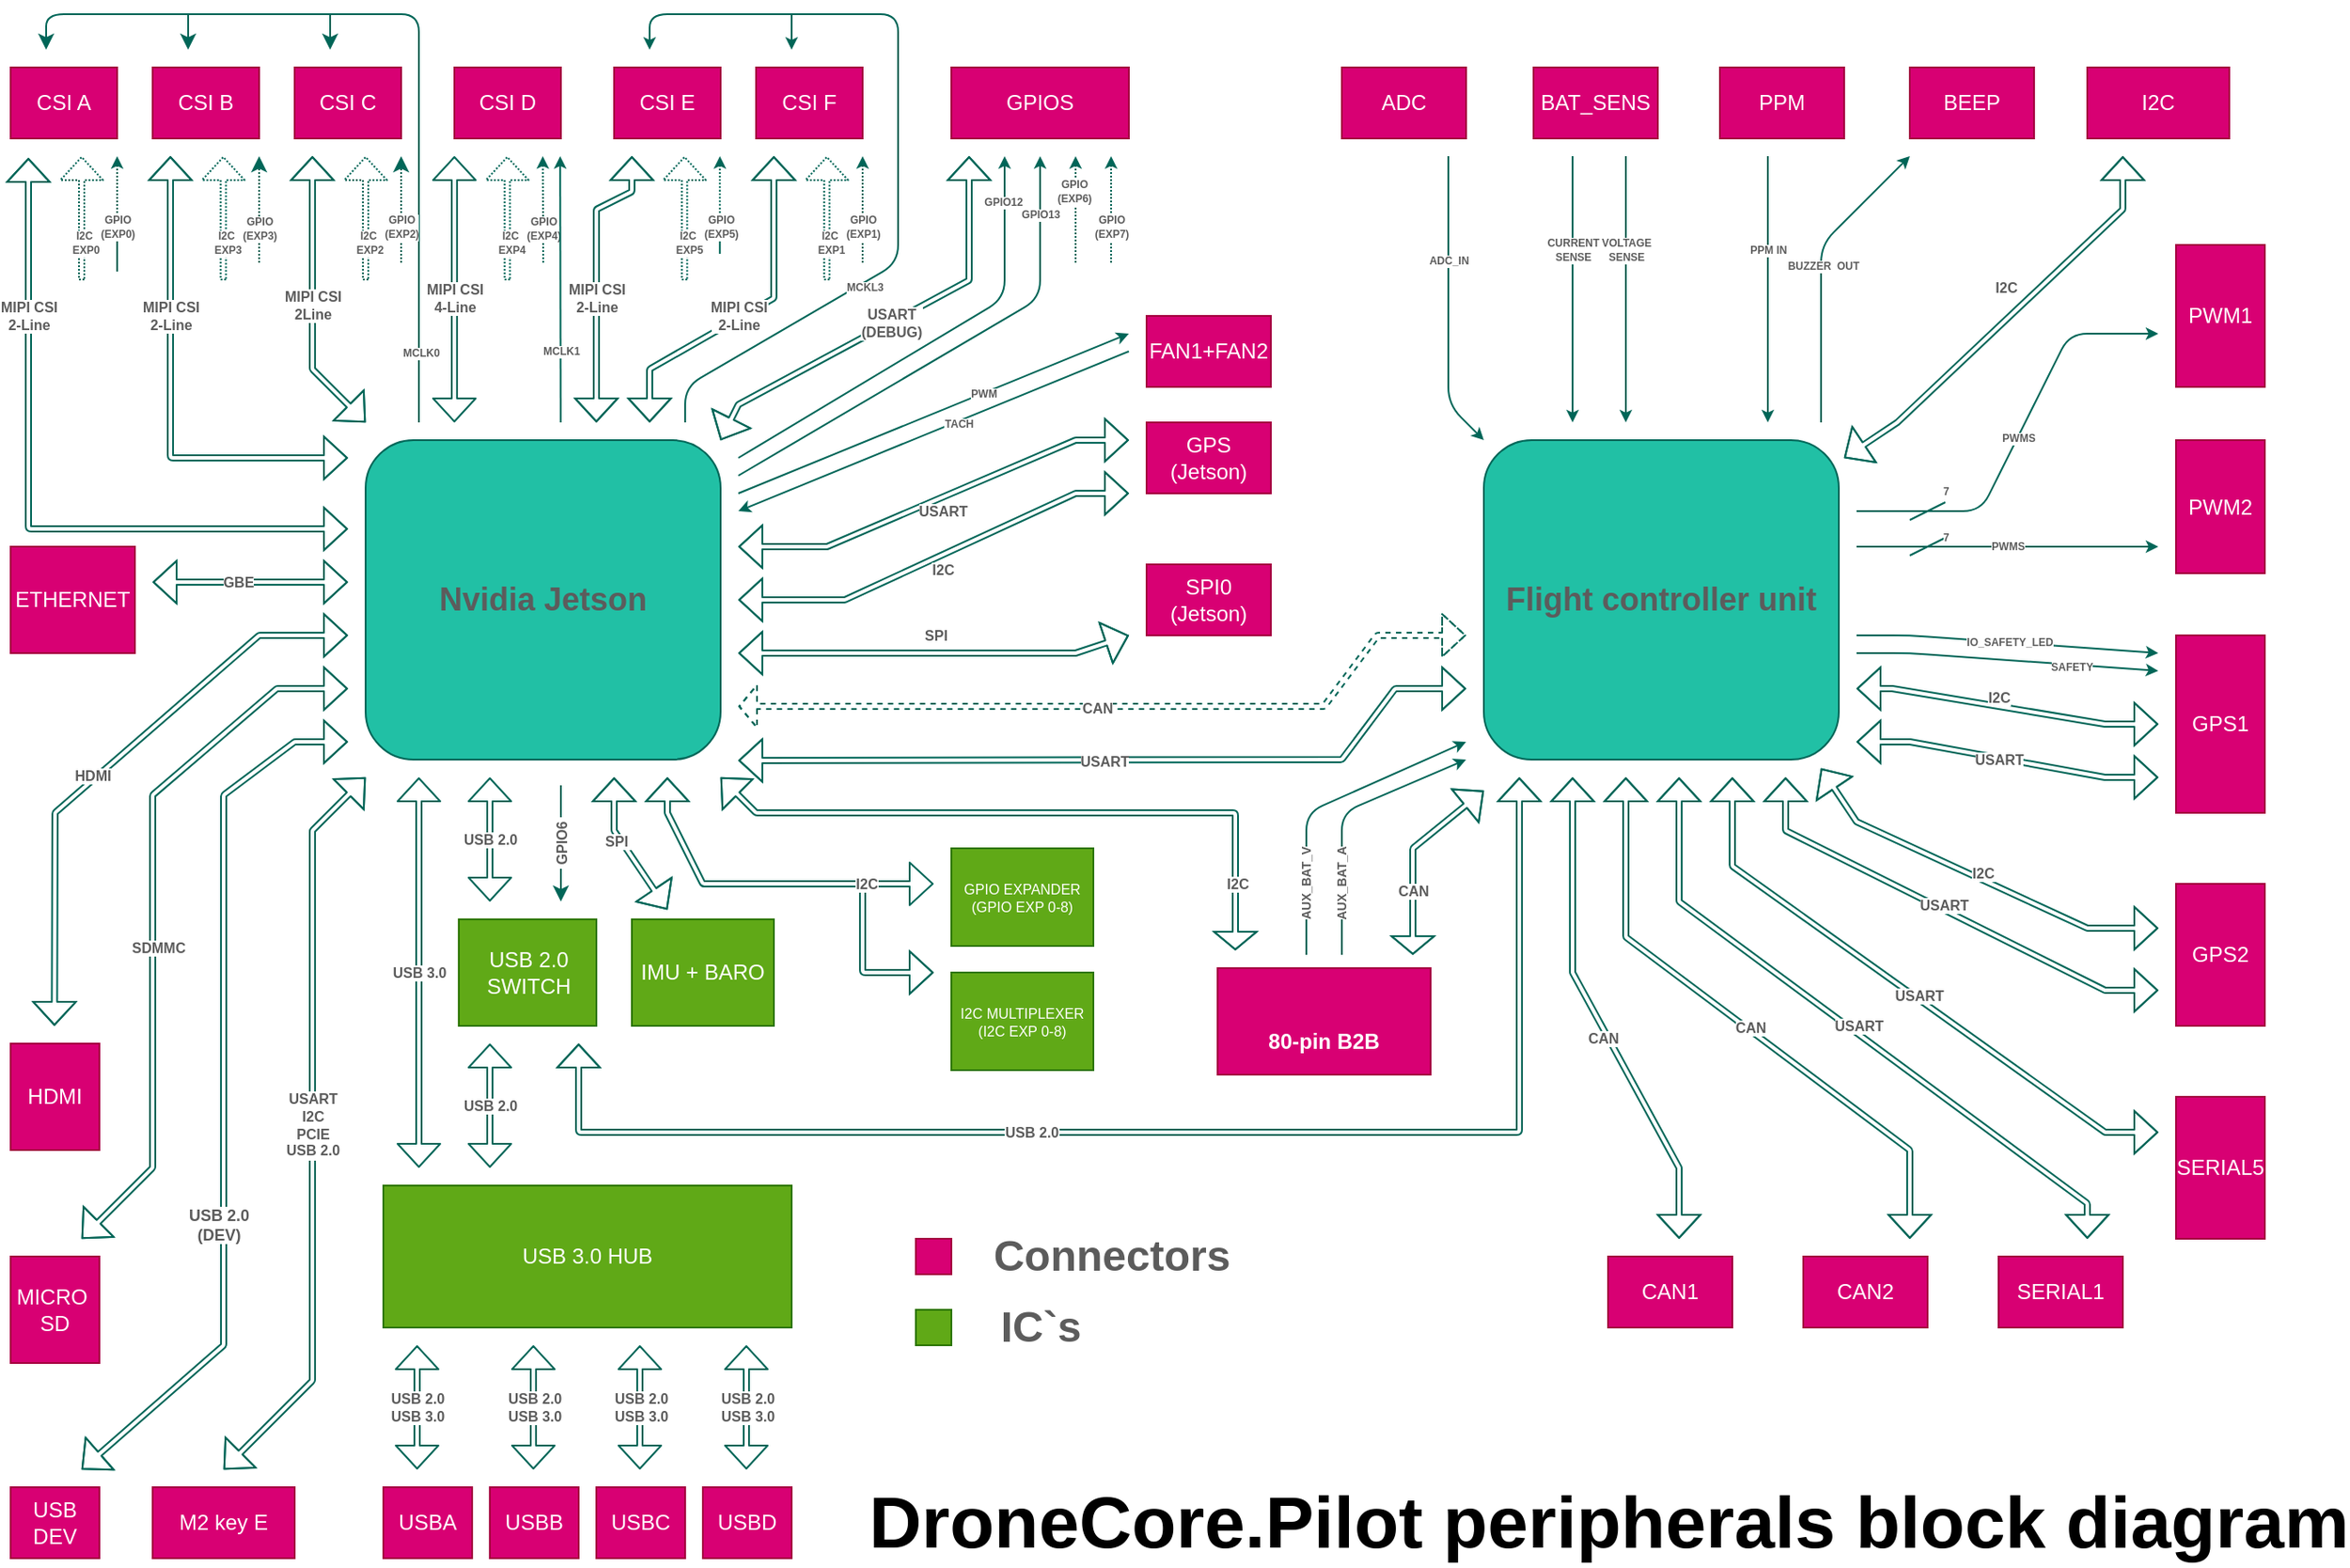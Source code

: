 <mxfile version="14.8.5" type="device"><diagram name="Page-1" id="c7558073-3199-34d8-9f00-42111426c3f3"><mxGraphModel dx="3162" dy="1147" grid="1" gridSize="10" guides="1" tooltips="1" connect="1" arrows="1" fold="1" page="1" pageScale="1" pageWidth="826" pageHeight="1169" math="0" shadow="0"><root><mxCell id="0"/><mxCell id="1" parent="0"/><mxCell id="6GykgVxnJvxnCeOibvYY-97" value="&lt;font style=&quot;font-size: 18px&quot;&gt;&lt;b&gt;Nvidia Jetson&lt;/b&gt;&lt;/font&gt;" style="rounded=1;whiteSpace=wrap;html=1;fillColor=#21C0A5;strokeColor=#006658;fontColor=#5C5C5C;" parent="1" vertex="1"><mxGeometry x="-280" y="390" width="200" height="180" as="geometry"/></mxCell><mxCell id="6GykgVxnJvxnCeOibvYY-98" value="&lt;font style=&quot;font-size: 18px&quot;&gt;&lt;b&gt;Flight controller unit&lt;/b&gt;&lt;/font&gt;" style="rounded=1;whiteSpace=wrap;html=1;fillColor=#21C0A5;strokeColor=#006658;fontColor=#5C5C5C;" parent="1" vertex="1"><mxGeometry x="350" y="390" width="200" height="180" as="geometry"/></mxCell><mxCell id="6GykgVxnJvxnCeOibvYY-100" value="" style="endArrow=classic;startArrow=block;html=1;strokeWidth=1;shape=flexArrow;targetPerimeterSpacing=0;endSize=4;strokeColor=#006658;fontColor=#5C5C5C;width=3;startSize=4;" parent="1" edge="1"><mxGeometry width="100" height="100" relative="1" as="geometry"><mxPoint x="-70" y="570.5" as="sourcePoint"/><mxPoint x="340" y="530" as="targetPoint"/><Array as="points"><mxPoint x="270" y="570"/><mxPoint x="300" y="530"/></Array></mxGeometry></mxCell><mxCell id="6GykgVxnJvxnCeOibvYY-101" value="USART" style="edgeLabel;html=1;align=center;verticalAlign=middle;resizable=0;points=[];fontColor=#5C5C5C;fontSize=8;fontStyle=1" parent="6GykgVxnJvxnCeOibvYY-100" vertex="1" connectable="0"><mxGeometry x="-0.115" y="-2" relative="1" as="geometry"><mxPoint x="15" y="-1" as="offset"/></mxGeometry></mxCell><mxCell id="6GykgVxnJvxnCeOibvYY-103" value="USB 3.0 HUB" style="rounded=0;whiteSpace=wrap;html=1;fillColor=#60a917;strokeColor=#2D7600;fontColor=#ffffff;" parent="1" vertex="1"><mxGeometry x="-270" y="810" width="230" height="80" as="geometry"/></mxCell><mxCell id="6GykgVxnJvxnCeOibvYY-107" value="USB 2.0 SWITCH" style="rounded=0;whiteSpace=wrap;html=1;sketch=0;fontColor=#ffffff;strokeColor=#2D7600;fillColor=#60a917;" parent="1" vertex="1"><mxGeometry x="-227.5" y="660" width="77.5" height="60" as="geometry"/></mxCell><mxCell id="6GykgVxnJvxnCeOibvYY-108" value="USB 2.0" style="shape=flexArrow;endArrow=classic;startArrow=classic;html=1;fontColor=#5C5C5C;strokeColor=#006658;fillColor=none;fontSize=8;fontStyle=1;width=3;endSize=4;startSize=4;" parent="1" edge="1"><mxGeometry width="100" height="100" relative="1" as="geometry"><mxPoint x="-210" y="650" as="sourcePoint"/><mxPoint x="-210" y="580" as="targetPoint"/></mxGeometry></mxCell><mxCell id="6GykgVxnJvxnCeOibvYY-109" value="USB 3.0" style="shape=flexArrow;endArrow=classic;startArrow=classic;html=1;fontColor=#5C5C5C;strokeColor=#006658;fillColor=none;fontSize=8;fontStyle=1;width=3;endSize=4;startSize=4;" parent="1" edge="1"><mxGeometry width="100" height="100" relative="1" as="geometry"><mxPoint x="-250" y="800" as="sourcePoint"/><mxPoint x="-250" y="580" as="targetPoint"/></mxGeometry></mxCell><mxCell id="6GykgVxnJvxnCeOibvYY-110" value="USB 2.0" style="shape=flexArrow;endArrow=classic;startArrow=classic;html=1;fontColor=#5C5C5C;strokeColor=#006658;fillColor=none;fontSize=8;fontStyle=1;width=3;endSize=4;startSize=4;" parent="1" edge="1"><mxGeometry width="100" height="100" relative="1" as="geometry"><mxPoint x="-210" y="800" as="sourcePoint"/><mxPoint x="-210" y="730" as="targetPoint"/></mxGeometry></mxCell><mxCell id="6GykgVxnJvxnCeOibvYY-111" value="" style="shape=flexArrow;endArrow=classic;startArrow=classic;html=1;fontColor=#5C5C5C;strokeColor=#006658;fillColor=none;width=3;endSize=4;startSize=4;" parent="1" edge="1"><mxGeometry width="100" height="100" relative="1" as="geometry"><mxPoint x="-160" y="730" as="sourcePoint"/><mxPoint x="370" y="580" as="targetPoint"/><Array as="points"><mxPoint x="-160" y="780"/><mxPoint x="370" y="780"/></Array></mxGeometry></mxCell><mxCell id="6GykgVxnJvxnCeOibvYY-112" value="USB 2.0" style="edgeLabel;html=1;align=center;verticalAlign=middle;resizable=0;points=[];fontColor=#5C5C5C;fontSize=8;fontStyle=1" parent="6GykgVxnJvxnCeOibvYY-111" vertex="1" connectable="0"><mxGeometry x="-0.148" y="4" relative="1" as="geometry"><mxPoint x="-28" y="4" as="offset"/></mxGeometry></mxCell><mxCell id="6GykgVxnJvxnCeOibvYY-113" value="&amp;nbsp;GPIO6&amp;nbsp;" style="endArrow=classic;html=1;fontColor=#5C5C5C;strokeColor=#006658;fillColor=none;horizontal=0;labelPosition=center;verticalLabelPosition=middle;align=center;verticalAlign=middle;fontSize=8;fontStyle=1" parent="1" edge="1"><mxGeometry width="50" height="50" relative="1" as="geometry"><mxPoint x="-170" y="584.5" as="sourcePoint"/><mxPoint x="-170" y="650" as="targetPoint"/><Array as="points"><mxPoint x="-170" y="614.5"/></Array></mxGeometry></mxCell><mxCell id="6GykgVxnJvxnCeOibvYY-114" value="USBA" style="rounded=0;whiteSpace=wrap;html=1;sketch=0;fontColor=#ffffff;strokeColor=#A50040;fillColor=#d80073;" parent="1" vertex="1"><mxGeometry x="-270" y="980" width="50" height="40" as="geometry"/></mxCell><mxCell id="6GykgVxnJvxnCeOibvYY-115" value="USBB" style="rounded=0;whiteSpace=wrap;html=1;sketch=0;fontColor=#ffffff;strokeColor=#A50040;fillColor=#d80073;" parent="1" vertex="1"><mxGeometry x="-210" y="980" width="50" height="40" as="geometry"/></mxCell><mxCell id="6GykgVxnJvxnCeOibvYY-116" value="USBC" style="rounded=0;whiteSpace=wrap;html=1;sketch=0;fontColor=#ffffff;strokeColor=#A50040;fillColor=#d80073;" parent="1" vertex="1"><mxGeometry x="-150" y="980" width="50" height="40" as="geometry"/></mxCell><mxCell id="6GykgVxnJvxnCeOibvYY-117" value="USBD" style="rounded=0;whiteSpace=wrap;html=1;sketch=0;fontColor=#ffffff;strokeColor=#A50040;fillColor=#d80073;" parent="1" vertex="1"><mxGeometry x="-90" y="980" width="50" height="40" as="geometry"/></mxCell><mxCell id="6GykgVxnJvxnCeOibvYY-118" value="USB 2.0 &lt;br style=&quot;font-size: 8px;&quot;&gt;USB 3.0" style="shape=flexArrow;endArrow=classic;startArrow=classic;html=1;fontColor=#5C5C5C;strokeColor=#006658;fillColor=none;fontSize=8;fontStyle=1;width=3;endSize=4;startSize=4;" parent="1" edge="1"><mxGeometry width="100" height="100" relative="1" as="geometry"><mxPoint x="-251" y="970" as="sourcePoint"/><mxPoint x="-251" y="900" as="targetPoint"/></mxGeometry></mxCell><mxCell id="6GykgVxnJvxnCeOibvYY-121" value="USB 2.0 &lt;br style=&quot;font-size: 8px;&quot;&gt;USB 3.0" style="shape=flexArrow;endArrow=classic;startArrow=classic;html=1;fontColor=#5C5C5C;strokeColor=#006658;fillColor=none;fontSize=8;fontStyle=1;width=3;endSize=4;startSize=4;" parent="1" edge="1"><mxGeometry width="100" height="100" relative="1" as="geometry"><mxPoint x="-185.5" y="970" as="sourcePoint"/><mxPoint x="-185.5" y="900" as="targetPoint"/></mxGeometry></mxCell><mxCell id="6GykgVxnJvxnCeOibvYY-122" value="USB 2.0 &lt;br style=&quot;font-size: 8px;&quot;&gt;USB 3.0" style="shape=flexArrow;endArrow=classic;startArrow=classic;html=1;fontColor=#5C5C5C;strokeColor=#006658;fillColor=none;fontSize=8;fontStyle=1;width=3;endSize=4;startSize=4;" parent="1" edge="1"><mxGeometry width="100" height="100" relative="1" as="geometry"><mxPoint x="-125.5" y="970" as="sourcePoint"/><mxPoint x="-125.5" y="900" as="targetPoint"/></mxGeometry></mxCell><mxCell id="6GykgVxnJvxnCeOibvYY-123" value="USB 2.0 &lt;br style=&quot;font-size: 8px;&quot;&gt;USB 3.0" style="shape=flexArrow;endArrow=classic;startArrow=classic;html=1;fontColor=#5C5C5C;strokeColor=#006658;fillColor=none;fontSize=8;fontStyle=1;width=3;endSize=4;startSize=4;" parent="1" edge="1"><mxGeometry width="100" height="100" relative="1" as="geometry"><mxPoint x="-65.5" y="970" as="sourcePoint"/><mxPoint x="-65.5" y="900" as="targetPoint"/></mxGeometry></mxCell><mxCell id="6GykgVxnJvxnCeOibvYY-124" value="M2 key E" style="rounded=0;whiteSpace=wrap;html=1;sketch=0;fontColor=#ffffff;strokeColor=#A50040;fillColor=#d80073;" parent="1" vertex="1"><mxGeometry x="-400" y="980" width="80" height="40" as="geometry"/></mxCell><mxCell id="6GykgVxnJvxnCeOibvYY-125" value="" style="shape=flexArrow;endArrow=classic;startArrow=classic;html=1;fontColor=#5C5C5C;strokeColor=#006658;fillColor=none;width=3;endSize=4;startSize=4;" parent="1" edge="1"><mxGeometry width="100" height="100" relative="1" as="geometry"><mxPoint x="-360" y="970" as="sourcePoint"/><mxPoint x="-280" y="580" as="targetPoint"/><Array as="points"><mxPoint x="-310" y="920"/><mxPoint x="-310" y="610"/></Array></mxGeometry></mxCell><mxCell id="6GykgVxnJvxnCeOibvYY-126" value="USART&lt;br style=&quot;font-size: 8px;&quot;&gt;I2C&lt;br style=&quot;font-size: 8px;&quot;&gt;PCIE&lt;br style=&quot;font-size: 8px;&quot;&gt;USB 2.0" style="edgeLabel;html=1;align=center;verticalAlign=middle;resizable=0;points=[];fontColor=#5C5C5C;fontSize=8;fontStyle=1" parent="6GykgVxnJvxnCeOibvYY-125" vertex="1" connectable="0"><mxGeometry x="0.199" y="5" relative="1" as="geometry"><mxPoint x="5" y="39" as="offset"/></mxGeometry></mxCell><mxCell id="6GykgVxnJvxnCeOibvYY-127" value="USB DEV" style="rounded=0;whiteSpace=wrap;html=1;sketch=0;fontColor=#ffffff;strokeColor=#A50040;fillColor=#d80073;" parent="1" vertex="1"><mxGeometry x="-480" y="980" width="50" height="40" as="geometry"/></mxCell><mxCell id="6GykgVxnJvxnCeOibvYY-128" value="" style="shape=flexArrow;endArrow=classic;startArrow=classic;html=1;fontColor=#5C5C5C;strokeColor=#006658;fillColor=none;strokeWidth=1;endSize=4;startSize=4;width=3;" parent="1" edge="1"><mxGeometry width="100" height="100" relative="1" as="geometry"><mxPoint x="-440" y="970" as="sourcePoint"/><mxPoint x="-290" y="560" as="targetPoint"/><Array as="points"><mxPoint x="-360" y="900"/><mxPoint x="-360" y="590"/><mxPoint x="-320" y="560"/></Array></mxGeometry></mxCell><mxCell id="6GykgVxnJvxnCeOibvYY-129" value="USB 2.0&lt;br style=&quot;font-size: 9px;&quot;&gt;(DEV)" style="edgeLabel;html=1;align=center;verticalAlign=middle;resizable=0;points=[];fontColor=#5C5C5C;fontSize=9;fontStyle=1" parent="6GykgVxnJvxnCeOibvYY-128" vertex="1" connectable="0"><mxGeometry x="-0.296" y="3" relative="1" as="geometry"><mxPoint as="offset"/></mxGeometry></mxCell><mxCell id="6GykgVxnJvxnCeOibvYY-131" value="MICRO&amp;nbsp;&lt;br&gt;SD" style="rounded=0;whiteSpace=wrap;html=1;sketch=0;fontColor=#ffffff;strokeColor=#A50040;fillColor=#d80073;" parent="1" vertex="1"><mxGeometry x="-480" y="850" width="50" height="60" as="geometry"/></mxCell><mxCell id="6GykgVxnJvxnCeOibvYY-132" value="" style="shape=flexArrow;endArrow=classic;startArrow=classic;html=1;fontColor=#5C5C5C;strokeColor=#006658;fillColor=none;strokeWidth=1;endSize=4;startSize=4;width=3;" parent="1" edge="1"><mxGeometry width="100" height="100" relative="1" as="geometry"><mxPoint x="-440" y="840" as="sourcePoint"/><mxPoint x="-290" y="530" as="targetPoint"/><Array as="points"><mxPoint x="-400" y="800"/><mxPoint x="-400" y="590"/><mxPoint x="-330" y="530"/></Array></mxGeometry></mxCell><mxCell id="6GykgVxnJvxnCeOibvYY-133" value="SDMMC" style="edgeLabel;html=1;align=center;verticalAlign=middle;resizable=0;points=[];fontColor=#5C5C5C;fontSize=8;fontStyle=1" parent="6GykgVxnJvxnCeOibvYY-132" vertex="1" connectable="0"><mxGeometry x="-0.095" y="-3" relative="1" as="geometry"><mxPoint as="offset"/></mxGeometry></mxCell><mxCell id="6GykgVxnJvxnCeOibvYY-135" value="HDMI" style="rounded=0;whiteSpace=wrap;html=1;sketch=0;fontColor=#ffffff;strokeColor=#A50040;fillColor=#d80073;" parent="1" vertex="1"><mxGeometry x="-480" y="730" width="50" height="60" as="geometry"/></mxCell><mxCell id="6GykgVxnJvxnCeOibvYY-136" value="" style="shape=flexArrow;endArrow=classic;startArrow=classic;html=1;fontColor=#5C5C5C;strokeColor=#006658;fillColor=none;width=3;endSize=4;startSize=4;" parent="1" edge="1"><mxGeometry width="100" height="100" relative="1" as="geometry"><mxPoint x="-455.34" y="720" as="sourcePoint"/><mxPoint x="-290" y="500" as="targetPoint"/><Array as="points"><mxPoint x="-455" y="600"/><mxPoint x="-340" y="500"/></Array></mxGeometry></mxCell><mxCell id="6GykgVxnJvxnCeOibvYY-137" value="HDMI" style="edgeLabel;html=1;align=center;verticalAlign=middle;resizable=0;points=[];fontColor=#5C5C5C;fontSize=8;fontStyle=1" parent="6GykgVxnJvxnCeOibvYY-136" vertex="1" connectable="0"><mxGeometry x="-0.072" y="2" relative="1" as="geometry"><mxPoint as="offset"/></mxGeometry></mxCell><mxCell id="6GykgVxnJvxnCeOibvYY-138" value="IMU + BARO" style="rounded=0;whiteSpace=wrap;html=1;sketch=0;fontColor=#ffffff;strokeColor=#2D7600;fillColor=#60a917;" parent="1" vertex="1"><mxGeometry x="-130" y="660" width="80" height="60" as="geometry"/></mxCell><mxCell id="6GykgVxnJvxnCeOibvYY-139" value="" style="shape=flexArrow;endArrow=classic;startArrow=classic;html=1;fontColor=#5C5C5C;strokeColor=#006658;fillColor=none;width=3;endSize=4;startSize=4;" parent="1" edge="1"><mxGeometry width="100" height="100" relative="1" as="geometry"><mxPoint x="-140" y="580" as="sourcePoint"/><mxPoint x="-110" y="654.5" as="targetPoint"/><Array as="points"><mxPoint x="-140" y="610"/></Array></mxGeometry></mxCell><mxCell id="6GykgVxnJvxnCeOibvYY-141" value="&amp;nbsp;SPI&amp;nbsp;" style="edgeLabel;html=1;align=center;verticalAlign=middle;resizable=0;points=[];fontColor=#5C5C5C;fontSize=8;fontStyle=1" parent="6GykgVxnJvxnCeOibvYY-139" vertex="1" connectable="0"><mxGeometry x="0.107" y="4" relative="1" as="geometry"><mxPoint x="-12" y="-6" as="offset"/></mxGeometry></mxCell><mxCell id="6GykgVxnJvxnCeOibvYY-142" value="ETHERNET" style="rounded=0;whiteSpace=wrap;html=1;sketch=0;fontColor=#ffffff;strokeColor=#A50040;fillColor=#d80073;" parent="1" vertex="1"><mxGeometry x="-480" y="450" width="70" height="60" as="geometry"/></mxCell><mxCell id="6GykgVxnJvxnCeOibvYY-143" value="" style="shape=flexArrow;endArrow=classic;startArrow=classic;html=1;fontColor=#5C5C5C;strokeColor=#006658;fillColor=none;width=3;endSize=4;startSize=4;" parent="1" edge="1"><mxGeometry width="100" height="100" relative="1" as="geometry"><mxPoint x="-400" y="470" as="sourcePoint"/><mxPoint x="-290" y="470" as="targetPoint"/><Array as="points"><mxPoint x="-380" y="470"/></Array></mxGeometry></mxCell><mxCell id="6GykgVxnJvxnCeOibvYY-144" value="GBE" style="edgeLabel;html=1;align=center;verticalAlign=middle;resizable=0;points=[];fontColor=#5C5C5C;fontSize=8;fontStyle=1" parent="6GykgVxnJvxnCeOibvYY-143" vertex="1" connectable="0"><mxGeometry x="-0.13" relative="1" as="geometry"><mxPoint as="offset"/></mxGeometry></mxCell><mxCell id="6GykgVxnJvxnCeOibvYY-146" value="CSI A" style="rounded=0;whiteSpace=wrap;html=1;sketch=0;fontColor=#ffffff;strokeColor=#A50040;fillColor=#d80073;" parent="1" vertex="1"><mxGeometry x="-480" y="180" width="60" height="40" as="geometry"/></mxCell><mxCell id="6GykgVxnJvxnCeOibvYY-147" value="CSI B" style="rounded=0;whiteSpace=wrap;html=1;sketch=0;fontColor=#ffffff;strokeColor=#A50040;fillColor=#d80073;" parent="1" vertex="1"><mxGeometry x="-400" y="180" width="60" height="40" as="geometry"/></mxCell><mxCell id="6GykgVxnJvxnCeOibvYY-148" value="CSI C" style="rounded=0;whiteSpace=wrap;html=1;sketch=0;fontColor=#ffffff;strokeColor=#A50040;fillColor=#d80073;" parent="1" vertex="1"><mxGeometry x="-320" y="180" width="60" height="40" as="geometry"/></mxCell><mxCell id="6GykgVxnJvxnCeOibvYY-149" value="CSI D" style="rounded=0;whiteSpace=wrap;html=1;sketch=0;fontColor=#ffffff;strokeColor=#A50040;fillColor=#d80073;" parent="1" vertex="1"><mxGeometry x="-230" y="180" width="60" height="40" as="geometry"/></mxCell><mxCell id="6GykgVxnJvxnCeOibvYY-150" value="CSI E" style="rounded=0;whiteSpace=wrap;html=1;sketch=0;fontColor=#ffffff;strokeColor=#A50040;fillColor=#d80073;" parent="1" vertex="1"><mxGeometry x="-140" y="180" width="60" height="40" as="geometry"/></mxCell><mxCell id="6GykgVxnJvxnCeOibvYY-151" value="CSI F" style="rounded=0;whiteSpace=wrap;html=1;sketch=0;fontColor=#ffffff;strokeColor=#A50040;fillColor=#d80073;" parent="1" vertex="1"><mxGeometry x="-60" y="180" width="60" height="40" as="geometry"/></mxCell><mxCell id="6GykgVxnJvxnCeOibvYY-153" value="MIPI CSI&lt;br&gt;2-Line" style="shape=flexArrow;endArrow=classic;startArrow=classic;html=1;fontSize=8;fontColor=#5C5C5C;strokeColor=#006658;fillColor=none;fontStyle=1;width=3;endSize=4;startSize=4;" parent="1" edge="1"><mxGeometry x="0.542" width="100" height="100" relative="1" as="geometry"><mxPoint x="-290" y="440" as="sourcePoint"/><mxPoint x="-470" y="231" as="targetPoint"/><Array as="points"><mxPoint x="-470" y="440"/><mxPoint x="-470" y="340"/></Array><mxPoint as="offset"/></mxGeometry></mxCell><mxCell id="6GykgVxnJvxnCeOibvYY-154" value="" style="shape=flexArrow;endArrow=classic;startArrow=classic;html=1;fontSize=8;fontColor=#5C5C5C;strokeColor=#006658;fillColor=none;width=3;endSize=4;startSize=4;" parent="1" edge="1"><mxGeometry width="100" height="100" relative="1" as="geometry"><mxPoint x="-390" y="230" as="sourcePoint"/><mxPoint x="-290" y="400" as="targetPoint"/><Array as="points"><mxPoint x="-390" y="320"/><mxPoint x="-390" y="400"/><mxPoint x="-330" y="400"/></Array></mxGeometry></mxCell><mxCell id="6GykgVxnJvxnCeOibvYY-155" value="MIPI CSI&lt;br&gt;2-Line" style="edgeLabel;html=1;align=center;verticalAlign=middle;resizable=0;points=[];fontSize=8;fontColor=#5C5C5C;fontStyle=1" parent="6GykgVxnJvxnCeOibvYY-154" vertex="1" connectable="0"><mxGeometry x="-0.304" y="2" relative="1" as="geometry"><mxPoint x="-2" y="-4" as="offset"/></mxGeometry></mxCell><mxCell id="6GykgVxnJvxnCeOibvYY-156" value="MIPI CSI&lt;br&gt;2Line" style="shape=flexArrow;endArrow=classic;startArrow=classic;html=1;fontSize=8;fontColor=#5C5C5C;strokeColor=#006658;fillColor=none;fontStyle=1;width=3;endSize=4;startSize=4;" parent="1" edge="1"><mxGeometry x="-0.034" width="100" height="100" relative="1" as="geometry"><mxPoint x="-280" y="380" as="sourcePoint"/><mxPoint x="-310" y="230" as="targetPoint"/><Array as="points"><mxPoint x="-310" y="350"/><mxPoint x="-310" y="280"/></Array><mxPoint as="offset"/></mxGeometry></mxCell><mxCell id="6GykgVxnJvxnCeOibvYY-157" value="" style="endArrow=classic;html=1;fontSize=8;fontColor=#5C5C5C;strokeColor=#006658;fillColor=none;" parent="1" edge="1"><mxGeometry width="50" height="50" relative="1" as="geometry"><mxPoint x="-250" y="380" as="sourcePoint"/><mxPoint x="-460" y="170" as="targetPoint"/><Array as="points"><mxPoint x="-250" y="150"/><mxPoint x="-460" y="150"/></Array></mxGeometry></mxCell><mxCell id="6GykgVxnJvxnCeOibvYY-161" value="MCLK0" style="edgeLabel;html=1;align=center;verticalAlign=middle;resizable=0;points=[];fontSize=6;fontColor=#5C5C5C;fontStyle=1" parent="6GykgVxnJvxnCeOibvYY-157" vertex="1" connectable="0"><mxGeometry x="-0.654" y="-1" relative="1" as="geometry"><mxPoint y="40" as="offset"/></mxGeometry></mxCell><mxCell id="6GykgVxnJvxnCeOibvYY-158" value="" style="endArrow=classic;html=1;fontSize=8;fontColor=#5C5C5C;strokeColor=#006658;fillColor=none;" parent="1" edge="1"><mxGeometry width="50" height="50" relative="1" as="geometry"><mxPoint x="-380" y="150" as="sourcePoint"/><mxPoint x="-380" y="170" as="targetPoint"/></mxGeometry></mxCell><mxCell id="6GykgVxnJvxnCeOibvYY-160" value="" style="endArrow=classic;html=1;fontSize=8;fontColor=#5C5C5C;strokeColor=#006658;fillColor=none;" parent="1" edge="1"><mxGeometry width="50" height="50" relative="1" as="geometry"><mxPoint x="-300" y="150" as="sourcePoint"/><mxPoint x="-300" y="170" as="targetPoint"/></mxGeometry></mxCell><mxCell id="XRGhqU8ePfBb6yl33pm2-1" value="" style="endArrow=classic;html=1;startSize=4;endSize=4;strokeWidth=1;strokeColor=#006658;fontColor=#5C5C5C;dashed=1;dashPattern=1 1;" parent="1" edge="1"><mxGeometry width="50" height="50" relative="1" as="geometry"><mxPoint x="-420" y="270" as="sourcePoint"/><mxPoint x="-420" y="230" as="targetPoint"/><Array as="points"><mxPoint x="-420" y="270"/><mxPoint x="-420" y="300"/></Array></mxGeometry></mxCell><mxCell id="XRGhqU8ePfBb6yl33pm2-6" value="GPIO&lt;br style=&quot;font-size: 6px;&quot;&gt;(EXP0)" style="edgeLabel;html=1;align=center;verticalAlign=middle;resizable=0;points=[];fontSize=6;fontColor=#5C5C5C;fontStyle=1" parent="XRGhqU8ePfBb6yl33pm2-1" vertex="1" connectable="0"><mxGeometry x="0.716" relative="1" as="geometry"><mxPoint y="26" as="offset"/></mxGeometry></mxCell><mxCell id="XRGhqU8ePfBb6yl33pm2-3" value="" style="endArrow=classic;html=1;fontColor=#5C5C5C;strokeColor=#006658;fillColor=#21C0A5;dashed=1;shadow=0;dashPattern=1 1;" parent="1" edge="1"><mxGeometry width="50" height="50" relative="1" as="geometry"><mxPoint x="-340" y="290" as="sourcePoint"/><mxPoint x="-340" y="230" as="targetPoint"/><Array as="points"/></mxGeometry></mxCell><mxCell id="XRGhqU8ePfBb6yl33pm2-5" value="GPIO&lt;br style=&quot;font-size: 6px;&quot;&gt;(EXP3)" style="edgeLabel;html=1;align=center;verticalAlign=middle;resizable=0;points=[];fontColor=#5C5C5C;fontSize=6;fontStyle=1" parent="XRGhqU8ePfBb6yl33pm2-3" vertex="1" connectable="0"><mxGeometry x="0.591" y="-1" relative="1" as="geometry"><mxPoint x="-1" y="28" as="offset"/></mxGeometry></mxCell><mxCell id="XRGhqU8ePfBb6yl33pm2-4" value="" style="endArrow=classic;html=1;fontColor=#5C5C5C;strokeColor=#006658;fillColor=#21C0A5;dashed=1;dashPattern=1 1;" parent="1" edge="1"><mxGeometry width="50" height="50" relative="1" as="geometry"><mxPoint x="-260" y="290" as="sourcePoint"/><mxPoint x="-260" y="230" as="targetPoint"/><Array as="points"/></mxGeometry></mxCell><mxCell id="XRGhqU8ePfBb6yl33pm2-7" value="GPIO&lt;br&gt;(EXP2)" style="edgeLabel;html=1;align=center;verticalAlign=middle;resizable=0;points=[];fontSize=6;fontColor=#5C5C5C;fontStyle=1" parent="XRGhqU8ePfBb6yl33pm2-4" vertex="1" connectable="0"><mxGeometry x="0.396" relative="1" as="geometry"><mxPoint y="22" as="offset"/></mxGeometry></mxCell><mxCell id="XRGhqU8ePfBb6yl33pm2-8" value="" style="shape=flexArrow;endArrow=classic;startArrow=classic;html=1;fontSize=8;fontColor=#5C5C5C;strokeColor=#006658;startSize=4;endSize=4;width=3;" parent="1" edge="1"><mxGeometry width="100" height="100" relative="1" as="geometry"><mxPoint x="-230" y="380" as="sourcePoint"/><mxPoint x="-230" y="230" as="targetPoint"/></mxGeometry></mxCell><mxCell id="XRGhqU8ePfBb6yl33pm2-9" value="MIPI CSI&lt;br&gt;4-Line" style="edgeLabel;html=1;align=center;verticalAlign=middle;resizable=0;points=[];fontSize=8;fontColor=#5C5C5C;fontStyle=1" parent="XRGhqU8ePfBb6yl33pm2-8" vertex="1" connectable="0"><mxGeometry x="0.145" y="1" relative="1" as="geometry"><mxPoint x="1" y="16" as="offset"/></mxGeometry></mxCell><mxCell id="XRGhqU8ePfBb6yl33pm2-10" value="" style="shape=flexArrow;endArrow=classic;startArrow=classic;html=1;fontSize=8;fontColor=#5C5C5C;strokeColor=#006658;startSize=4;endSize=4;width=3;" parent="1" edge="1"><mxGeometry width="100" height="100" relative="1" as="geometry"><mxPoint x="-150" y="380" as="sourcePoint"/><mxPoint x="-130" y="230" as="targetPoint"/><Array as="points"><mxPoint x="-150" y="260"/><mxPoint x="-130" y="250"/></Array></mxGeometry></mxCell><mxCell id="XRGhqU8ePfBb6yl33pm2-11" value="MIPI CSI&lt;br&gt;2-Line" style="edgeLabel;html=1;align=center;verticalAlign=middle;resizable=0;points=[];fontSize=8;fontColor=#5C5C5C;fontStyle=1" parent="XRGhqU8ePfBb6yl33pm2-10" vertex="1" connectable="0"><mxGeometry x="0.145" y="1" relative="1" as="geometry"><mxPoint x="1" y="23" as="offset"/></mxGeometry></mxCell><mxCell id="XRGhqU8ePfBb6yl33pm2-13" value="" style="shape=flexArrow;endArrow=classic;startArrow=classic;html=1;fontSize=8;fontColor=#5C5C5C;strokeColor=#006658;startSize=4;endSize=4;width=3;" parent="1" edge="1"><mxGeometry width="100" height="100" relative="1" as="geometry"><mxPoint x="-120" y="380" as="sourcePoint"/><mxPoint x="-50" y="230" as="targetPoint"/><Array as="points"><mxPoint x="-120" y="350"/><mxPoint x="-50" y="310"/><mxPoint x="-50" y="250"/></Array></mxGeometry></mxCell><mxCell id="XRGhqU8ePfBb6yl33pm2-14" value="MIPI CSI&lt;br&gt;2-Line" style="edgeLabel;html=1;align=center;verticalAlign=middle;resizable=0;points=[];fontSize=8;fontColor=#5C5C5C;fontStyle=1" parent="XRGhqU8ePfBb6yl33pm2-13" vertex="1" connectable="0"><mxGeometry x="0.145" y="1" relative="1" as="geometry"><mxPoint x="-18" y="10" as="offset"/></mxGeometry></mxCell><mxCell id="XRGhqU8ePfBb6yl33pm2-15" value="" style="endArrow=classic;html=1;fontSize=8;fontColor=#5C5C5C;startSize=4;endSize=4;strokeColor=#006658;dashed=1;dashPattern=1 1;" parent="1" edge="1"><mxGeometry width="50" height="50" relative="1" as="geometry"><mxPoint x="-179.91" y="290" as="sourcePoint"/><mxPoint x="-180.2" y="230" as="targetPoint"/></mxGeometry></mxCell><mxCell id="XRGhqU8ePfBb6yl33pm2-16" value="GPIO&lt;br style=&quot;font-size: 6px;&quot;&gt;(EXP4)" style="edgeLabel;html=1;align=center;verticalAlign=middle;resizable=0;points=[];fontSize=6;fontColor=#5C5C5C;fontStyle=1" parent="XRGhqU8ePfBb6yl33pm2-15" vertex="1" connectable="0"><mxGeometry x="0.523" y="1" relative="1" as="geometry"><mxPoint x="1" y="26" as="offset"/></mxGeometry></mxCell><mxCell id="XRGhqU8ePfBb6yl33pm2-17" value="" style="endArrow=classic;html=1;fontSize=6;fontColor=#5C5C5C;startSize=4;endSize=4;strokeColor=#006658;" parent="1" edge="1"><mxGeometry width="50" height="50" relative="1" as="geometry"><mxPoint x="-170.11" y="380" as="sourcePoint"/><mxPoint x="-170.4" y="230" as="targetPoint"/></mxGeometry></mxCell><mxCell id="XRGhqU8ePfBb6yl33pm2-18" value="MCLK1" style="edgeLabel;html=1;align=center;verticalAlign=middle;resizable=0;points=[];fontSize=6;fontColor=#5C5C5C;fontStyle=1" parent="XRGhqU8ePfBb6yl33pm2-17" vertex="1" connectable="0"><mxGeometry x="-0.119" y="2" relative="1" as="geometry"><mxPoint x="2" y="26" as="offset"/></mxGeometry></mxCell><mxCell id="XRGhqU8ePfBb6yl33pm2-19" value="" style="endArrow=classic;html=1;fontSize=6;fontColor=#5C5C5C;startSize=4;endSize=4;strokeColor=#006658;dashed=1;dashPattern=1 1;" parent="1" edge="1"><mxGeometry width="50" height="50" relative="1" as="geometry"><mxPoint x="-80.4" y="270" as="sourcePoint"/><mxPoint x="-80.4" y="230" as="targetPoint"/><Array as="points"><mxPoint x="-80.4" y="290"/><mxPoint x="-80.4" y="250"/></Array></mxGeometry></mxCell><mxCell id="XRGhqU8ePfBb6yl33pm2-20" value="GPIO&lt;br&gt;(EXP5)" style="edgeLabel;html=1;align=center;verticalAlign=middle;resizable=0;points=[];fontSize=6;fontColor=#5C5C5C;fontStyle=1" parent="XRGhqU8ePfBb6yl33pm2-19" vertex="1" connectable="0"><mxGeometry x="-0.12" y="1" relative="1" as="geometry"><mxPoint x="1" y="-5" as="offset"/></mxGeometry></mxCell><mxCell id="XRGhqU8ePfBb6yl33pm2-21" value="" style="endArrow=classic;html=1;fontSize=6;fontColor=#5C5C5C;startSize=4;endSize=4;strokeColor=#006658;dashed=1;dashPattern=1 1;" parent="1" edge="1"><mxGeometry width="50" height="50" relative="1" as="geometry"><mxPoint y="290" as="sourcePoint"/><mxPoint y="230" as="targetPoint"/><Array as="points"><mxPoint y="290"/></Array></mxGeometry></mxCell><mxCell id="XRGhqU8ePfBb6yl33pm2-22" value="GPIO&lt;br&gt;(EXP1)" style="edgeLabel;html=1;align=center;verticalAlign=middle;resizable=0;points=[];fontSize=6;fontColor=#5C5C5C;fontStyle=1" parent="XRGhqU8ePfBb6yl33pm2-21" vertex="1" connectable="0"><mxGeometry x="-0.423" y="-1" relative="1" as="geometry"><mxPoint x="-1" y="-3" as="offset"/></mxGeometry></mxCell><mxCell id="XRGhqU8ePfBb6yl33pm2-23" value="" style="endArrow=classic;html=1;fontSize=6;fontColor=#5C5C5C;startSize=4;endSize=4;strokeColor=#006658;" parent="1" edge="1"><mxGeometry width="50" height="50" relative="1" as="geometry"><mxPoint x="-100" y="380" as="sourcePoint"/><mxPoint x="-120" y="170" as="targetPoint"/><Array as="points"><mxPoint x="-100" y="360"/><mxPoint x="20" y="290"/><mxPoint x="20" y="250"/><mxPoint x="20" y="150"/><mxPoint x="-120" y="150"/></Array></mxGeometry></mxCell><mxCell id="XRGhqU8ePfBb6yl33pm2-25" value="MCKL3" style="edgeLabel;html=1;align=center;verticalAlign=middle;resizable=0;points=[];fontSize=6;fontColor=#5C5C5C;fontStyle=1" parent="XRGhqU8ePfBb6yl33pm2-23" vertex="1" connectable="0"><mxGeometry x="-0.412" y="-2" relative="1" as="geometry"><mxPoint as="offset"/></mxGeometry></mxCell><mxCell id="XRGhqU8ePfBb6yl33pm2-24" value="" style="endArrow=classic;html=1;fontSize=6;fontColor=#5C5C5C;startSize=4;endSize=4;strokeColor=#006658;" parent="1" edge="1"><mxGeometry width="50" height="50" relative="1" as="geometry"><mxPoint x="-40" y="150" as="sourcePoint"/><mxPoint x="-40" y="170" as="targetPoint"/></mxGeometry></mxCell><mxCell id="XRGhqU8ePfBb6yl33pm2-26" value="I2C MULTIPLEXER&lt;br&gt;(I2C EXP 0-8)" style="rounded=0;whiteSpace=wrap;html=1;sketch=0;fontSize=8;fontColor=#ffffff;strokeColor=#2D7600;fillColor=#60a917;" parent="1" vertex="1"><mxGeometry x="50" y="690" width="80" height="55" as="geometry"/></mxCell><mxCell id="XRGhqU8ePfBb6yl33pm2-27" value="GPIO EXPANDER&lt;br&gt;(GPIO EXP 0-8)" style="rounded=0;whiteSpace=wrap;html=1;sketch=0;fontSize=8;fontColor=#ffffff;strokeColor=#2D7600;fillColor=#60a917;" parent="1" vertex="1"><mxGeometry x="50" y="620" width="80" height="55" as="geometry"/></mxCell><mxCell id="XRGhqU8ePfBb6yl33pm2-28" value="" style="shape=flexArrow;endArrow=classic;startArrow=classic;html=1;fontSize=8;fontColor=#5C5C5C;startSize=4;endSize=4;strokeColor=#006658;width=3;" parent="1" edge="1"><mxGeometry width="100" height="100" relative="1" as="geometry"><mxPoint x="40" y="690" as="sourcePoint"/><mxPoint x="-110" y="580" as="targetPoint"/><Array as="points"><mxPoint y="690"/><mxPoint y="640"/><mxPoint x="-90" y="640"/><mxPoint x="-110" y="600"/></Array></mxGeometry></mxCell><mxCell id="XRGhqU8ePfBb6yl33pm2-29" value="" style="shape=flexArrow;endArrow=classic;html=1;fontSize=8;fontColor=#5C5C5C;startSize=4;endSize=4;strokeColor=#006658;width=3;" parent="1" edge="1"><mxGeometry width="50" height="50" relative="1" as="geometry"><mxPoint y="640" as="sourcePoint"/><mxPoint x="40" y="640" as="targetPoint"/><Array as="points"><mxPoint x="40" y="640"/></Array></mxGeometry></mxCell><mxCell id="XRGhqU8ePfBb6yl33pm2-32" value="I2C" style="edgeLabel;html=1;align=center;verticalAlign=middle;resizable=0;points=[];fontSize=8;fontColor=#5C5C5C;fontStyle=1" parent="XRGhqU8ePfBb6yl33pm2-29" vertex="1" connectable="0"><mxGeometry x="-0.921" relative="1" as="geometry"><mxPoint as="offset"/></mxGeometry></mxCell><mxCell id="XRGhqU8ePfBb6yl33pm2-33" value="" style="shape=flexArrow;endArrow=classic;html=1;shadow=0;dashed=1;fontSize=8;fontColor=#5C5C5C;startSize=3;endSize=4;strokeColor=#006658;width=3;dashPattern=1 1;" parent="1" edge="1"><mxGeometry width="50" height="50" relative="1" as="geometry"><mxPoint x="-440" y="300" as="sourcePoint"/><mxPoint x="-440" y="230" as="targetPoint"/></mxGeometry></mxCell><mxCell id="XRGhqU8ePfBb6yl33pm2-34" value="I2C&amp;nbsp;&lt;br style=&quot;font-size: 6px;&quot;&gt;EXP0" style="edgeLabel;html=1;align=center;verticalAlign=middle;resizable=0;points=[];fontSize=6;fontColor=#5C5C5C;fontStyle=1" parent="XRGhqU8ePfBb6yl33pm2-33" vertex="1" connectable="0"><mxGeometry x="-0.384" y="-2" relative="1" as="geometry"><mxPoint as="offset"/></mxGeometry></mxCell><mxCell id="XRGhqU8ePfBb6yl33pm2-35" value="" style="shape=flexArrow;endArrow=classic;html=1;shadow=0;dashed=1;fontSize=8;fontColor=#5C5C5C;startSize=3;endSize=4;strokeColor=#006658;width=3;dashPattern=1 1;" parent="1" edge="1"><mxGeometry width="50" height="50" relative="1" as="geometry"><mxPoint x="-360.2" y="300" as="sourcePoint"/><mxPoint x="-360.2" y="230" as="targetPoint"/></mxGeometry></mxCell><mxCell id="XRGhqU8ePfBb6yl33pm2-36" value="I2C&amp;nbsp;&lt;br style=&quot;font-size: 6px&quot;&gt;EXP3" style="edgeLabel;html=1;align=center;verticalAlign=middle;resizable=0;points=[];fontSize=6;fontColor=#5C5C5C;fontStyle=1" parent="XRGhqU8ePfBb6yl33pm2-35" vertex="1" connectable="0"><mxGeometry x="-0.384" y="-2" relative="1" as="geometry"><mxPoint as="offset"/></mxGeometry></mxCell><mxCell id="XRGhqU8ePfBb6yl33pm2-38" value="" style="shape=flexArrow;endArrow=classic;html=1;shadow=0;dashed=1;fontSize=8;fontColor=#5C5C5C;startSize=3;endSize=4;strokeColor=#006658;width=3;dashPattern=1 1;" parent="1" edge="1"><mxGeometry width="50" height="50" relative="1" as="geometry"><mxPoint x="-280" y="300" as="sourcePoint"/><mxPoint x="-280" y="230" as="targetPoint"/></mxGeometry></mxCell><mxCell id="XRGhqU8ePfBb6yl33pm2-39" value="I2C&amp;nbsp;&lt;br style=&quot;font-size: 6px&quot;&gt;EXP2" style="edgeLabel;html=1;align=center;verticalAlign=middle;resizable=0;points=[];fontSize=6;fontColor=#5C5C5C;fontStyle=1" parent="XRGhqU8ePfBb6yl33pm2-38" vertex="1" connectable="0"><mxGeometry x="-0.384" y="-2" relative="1" as="geometry"><mxPoint as="offset"/></mxGeometry></mxCell><mxCell id="XRGhqU8ePfBb6yl33pm2-40" value="" style="shape=flexArrow;endArrow=classic;html=1;shadow=0;dashed=1;fontSize=8;fontColor=#5C5C5C;startSize=3;endSize=4;strokeColor=#006658;width=3;dashPattern=1 1;" parent="1" edge="1"><mxGeometry width="50" height="50" relative="1" as="geometry"><mxPoint x="-200.2" y="300" as="sourcePoint"/><mxPoint x="-200.2" y="230" as="targetPoint"/></mxGeometry></mxCell><mxCell id="XRGhqU8ePfBb6yl33pm2-41" value="I2C&amp;nbsp;&lt;br style=&quot;font-size: 6px&quot;&gt;EXP4" style="edgeLabel;html=1;align=center;verticalAlign=middle;resizable=0;points=[];fontSize=6;fontColor=#5C5C5C;fontStyle=1" parent="XRGhqU8ePfBb6yl33pm2-40" vertex="1" connectable="0"><mxGeometry x="-0.384" y="-2" relative="1" as="geometry"><mxPoint as="offset"/></mxGeometry></mxCell><mxCell id="XRGhqU8ePfBb6yl33pm2-42" value="" style="shape=flexArrow;endArrow=classic;html=1;shadow=0;dashed=1;fontSize=8;fontColor=#5C5C5C;startSize=3;endSize=4;strokeColor=#006658;width=3;dashPattern=1 1;" parent="1" edge="1"><mxGeometry width="50" height="50" relative="1" as="geometry"><mxPoint x="-100.33" y="300" as="sourcePoint"/><mxPoint x="-100.33" y="230" as="targetPoint"/></mxGeometry></mxCell><mxCell id="XRGhqU8ePfBb6yl33pm2-43" value="I2C&amp;nbsp;&lt;br style=&quot;font-size: 6px&quot;&gt;EXP5" style="edgeLabel;html=1;align=center;verticalAlign=middle;resizable=0;points=[];fontSize=6;fontColor=#5C5C5C;fontStyle=1" parent="XRGhqU8ePfBb6yl33pm2-42" vertex="1" connectable="0"><mxGeometry x="-0.384" y="-2" relative="1" as="geometry"><mxPoint as="offset"/></mxGeometry></mxCell><mxCell id="XRGhqU8ePfBb6yl33pm2-46" value="" style="shape=flexArrow;endArrow=classic;html=1;shadow=0;dashed=1;fontSize=8;fontColor=#5C5C5C;startSize=3;endSize=4;strokeColor=#006658;width=3;dashPattern=1 1;" parent="1" edge="1"><mxGeometry width="50" height="50" relative="1" as="geometry"><mxPoint x="-20.17" y="300" as="sourcePoint"/><mxPoint x="-20.17" y="230" as="targetPoint"/></mxGeometry></mxCell><mxCell id="XRGhqU8ePfBb6yl33pm2-47" value="I2C&amp;nbsp;&lt;br style=&quot;font-size: 6px&quot;&gt;EXP1" style="edgeLabel;html=1;align=center;verticalAlign=middle;resizable=0;points=[];fontSize=6;fontColor=#5C5C5C;fontStyle=1" parent="XRGhqU8ePfBb6yl33pm2-46" vertex="1" connectable="0"><mxGeometry x="-0.384" y="-2" relative="1" as="geometry"><mxPoint as="offset"/></mxGeometry></mxCell><mxCell id="XRGhqU8ePfBb6yl33pm2-48" value="GPIOS" style="rounded=0;whiteSpace=wrap;html=1;sketch=0;fontSize=12;fontColor=#ffffff;strokeColor=#A50040;fillColor=#d80073;" parent="1" vertex="1"><mxGeometry x="50" y="180" width="100" height="40" as="geometry"/></mxCell><mxCell id="XRGhqU8ePfBb6yl33pm2-49" value="&lt;font style=&quot;font-size: 12px&quot;&gt;FAN1+FAN2&lt;/font&gt;" style="rounded=0;whiteSpace=wrap;html=1;sketch=0;fontSize=6;fontColor=#ffffff;strokeColor=#A50040;fillColor=#d80073;" parent="1" vertex="1"><mxGeometry x="160" y="320" width="70" height="40" as="geometry"/></mxCell><mxCell id="XRGhqU8ePfBb6yl33pm2-51" value="USART&lt;br&gt;(DEBUG)" style="shape=flexArrow;endArrow=classic;startArrow=classic;html=1;fontColor=#5C5C5C;strokeColor=#006658;fillColor=none;fontSize=8;fontStyle=1;width=3;endSize=4;startSize=4;" parent="1" edge="1"><mxGeometry width="100" height="100" relative="1" as="geometry"><mxPoint x="-80" y="390" as="sourcePoint"/><mxPoint x="60" y="230" as="targetPoint"/><Array as="points"><mxPoint x="-70" y="370"/><mxPoint x="60" y="300"/></Array></mxGeometry></mxCell><mxCell id="XRGhqU8ePfBb6yl33pm2-52" value="" style="endArrow=classic;html=1;shadow=0;dashed=1;dashPattern=1 1;fontSize=12;fontColor=#5C5C5C;startSize=3;endSize=4;strokeColor=#006658;" parent="1" edge="1"><mxGeometry width="50" height="50" relative="1" as="geometry"><mxPoint x="120" y="290" as="sourcePoint"/><mxPoint x="120" y="230" as="targetPoint"/></mxGeometry></mxCell><mxCell id="XRGhqU8ePfBb6yl33pm2-53" value="GPIO&lt;br style=&quot;font-size: 6px;&quot;&gt;(EXP6)" style="edgeLabel;html=1;align=center;verticalAlign=middle;resizable=0;points=[];fontSize=6;fontColor=#5C5C5C;fontStyle=1" parent="XRGhqU8ePfBb6yl33pm2-52" vertex="1" connectable="0"><mxGeometry x="-0.233" y="1" relative="1" as="geometry"><mxPoint y="-17" as="offset"/></mxGeometry></mxCell><mxCell id="XRGhqU8ePfBb6yl33pm2-54" value="" style="endArrow=classic;html=1;shadow=0;dashed=1;dashPattern=1 1;fontSize=12;fontColor=#5C5C5C;startSize=3;endSize=4;strokeColor=#006658;" parent="1" edge="1"><mxGeometry width="50" height="50" relative="1" as="geometry"><mxPoint x="140" y="290" as="sourcePoint"/><mxPoint x="140" y="230" as="targetPoint"/></mxGeometry></mxCell><mxCell id="XRGhqU8ePfBb6yl33pm2-55" value="GPIO&lt;br style=&quot;font-size: 6px&quot;&gt;(EXP7)" style="edgeLabel;html=1;align=center;verticalAlign=middle;resizable=0;points=[];fontSize=6;fontColor=#5C5C5C;fontStyle=1" parent="XRGhqU8ePfBb6yl33pm2-54" vertex="1" connectable="0"><mxGeometry x="-0.233" y="1" relative="1" as="geometry"><mxPoint x="1" y="3" as="offset"/></mxGeometry></mxCell><mxCell id="XRGhqU8ePfBb6yl33pm2-56" value="" style="endArrow=classic;html=1;shadow=0;fontSize=6;fontColor=#5C5C5C;startSize=3;endSize=4;strokeColor=#006658;" parent="1" edge="1"><mxGeometry width="50" height="50" relative="1" as="geometry"><mxPoint x="-70" y="400" as="sourcePoint"/><mxPoint x="80" y="230" as="targetPoint"/><Array as="points"><mxPoint x="80" y="310"/></Array></mxGeometry></mxCell><mxCell id="XRGhqU8ePfBb6yl33pm2-58" value="GPIO12" style="edgeLabel;html=1;align=center;verticalAlign=middle;resizable=0;points=[];fontSize=6;fontColor=#5C5C5C;fontStyle=1" parent="XRGhqU8ePfBb6yl33pm2-56" vertex="1" connectable="0"><mxGeometry x="0.691" y="1" relative="1" as="geometry"><mxPoint y="-14" as="offset"/></mxGeometry></mxCell><mxCell id="XRGhqU8ePfBb6yl33pm2-57" value="" style="endArrow=classic;html=1;shadow=0;fontSize=6;fontColor=#5C5C5C;startSize=3;endSize=4;strokeColor=#006658;" parent="1" edge="1"><mxGeometry width="50" height="50" relative="1" as="geometry"><mxPoint x="-70" y="410" as="sourcePoint"/><mxPoint x="100" y="230" as="targetPoint"/><Array as="points"><mxPoint x="100" y="310"/></Array></mxGeometry></mxCell><mxCell id="XRGhqU8ePfBb6yl33pm2-59" value="GPIO13" style="edgeLabel;html=1;align=center;verticalAlign=middle;resizable=0;points=[];fontSize=6;fontColor=#5C5C5C;fontStyle=1" parent="XRGhqU8ePfBb6yl33pm2-57" vertex="1" connectable="0"><mxGeometry x="0.675" relative="1" as="geometry"><mxPoint y="-12" as="offset"/></mxGeometry></mxCell><mxCell id="XRGhqU8ePfBb6yl33pm2-60" value="" style="endArrow=classic;html=1;shadow=0;fontSize=6;fontColor=#5C5C5C;startSize=3;endSize=4;strokeColor=#006658;fontStyle=1" parent="1" edge="1"><mxGeometry width="50" height="50" relative="1" as="geometry"><mxPoint x="-70" y="420" as="sourcePoint"/><mxPoint x="150" y="330" as="targetPoint"/><Array as="points"><mxPoint x="150" y="330"/></Array></mxGeometry></mxCell><mxCell id="XRGhqU8ePfBb6yl33pm2-61" value="PWM" style="edgeLabel;html=1;align=center;verticalAlign=middle;resizable=0;points=[];fontSize=6;fontColor=#5C5C5C;fontStyle=1" parent="XRGhqU8ePfBb6yl33pm2-60" vertex="1" connectable="0"><mxGeometry x="0.253" relative="1" as="geometry"><mxPoint as="offset"/></mxGeometry></mxCell><mxCell id="XRGhqU8ePfBb6yl33pm2-62" value="" style="endArrow=classic;html=1;shadow=0;fontSize=6;fontColor=#5C5C5C;startSize=3;endSize=4;strokeColor=#006658;" parent="1" edge="1"><mxGeometry width="50" height="50" relative="1" as="geometry"><mxPoint x="150" y="340" as="sourcePoint"/><mxPoint x="-70" y="430" as="targetPoint"/><Array as="points"><mxPoint x="150" y="340"/></Array></mxGeometry></mxCell><mxCell id="XRGhqU8ePfBb6yl33pm2-63" value="TACH" style="edgeLabel;html=1;align=center;verticalAlign=middle;resizable=0;points=[];fontSize=6;fontColor=#5C5C5C;fontStyle=1" parent="XRGhqU8ePfBb6yl33pm2-62" vertex="1" connectable="0"><mxGeometry x="-0.125" y="1" relative="1" as="geometry"><mxPoint as="offset"/></mxGeometry></mxCell><mxCell id="XRGhqU8ePfBb6yl33pm2-64" value="" style="shape=flexArrow;endArrow=classic;startArrow=classic;html=1;shadow=0;fontSize=4;fontColor=#5C5C5C;startSize=3;endSize=4;strokeColor=#006658;width=3;dashed=1;" parent="1" edge="1"><mxGeometry width="100" height="100" relative="1" as="geometry"><mxPoint x="-70" y="540" as="sourcePoint"/><mxPoint x="340" y="500" as="targetPoint"/><Array as="points"><mxPoint x="260" y="540"/><mxPoint x="290" y="500"/></Array></mxGeometry></mxCell><mxCell id="XRGhqU8ePfBb6yl33pm2-65" value="CAN" style="edgeLabel;html=1;align=center;verticalAlign=middle;resizable=0;points=[];fontSize=8;fontColor=#5C5C5C;fontStyle=1" parent="XRGhqU8ePfBb6yl33pm2-64" vertex="1" connectable="0"><mxGeometry x="-0.062" y="-1" relative="1" as="geometry"><mxPoint as="offset"/></mxGeometry></mxCell><mxCell id="XRGhqU8ePfBb6yl33pm2-66" value="GPS (Jetson)" style="rounded=0;whiteSpace=wrap;html=1;sketch=0;fontSize=12;fontColor=#ffffff;strokeColor=#A50040;fillColor=#d80073;" parent="1" vertex="1"><mxGeometry x="160" y="380" width="70" height="40" as="geometry"/></mxCell><mxCell id="XRGhqU8ePfBb6yl33pm2-67" value="SPI0 (Jetson)" style="rounded=0;whiteSpace=wrap;html=1;sketch=0;fontSize=12;fontColor=#ffffff;strokeColor=#A50040;fillColor=#d80073;" parent="1" vertex="1"><mxGeometry x="160" y="460" width="70" height="40" as="geometry"/></mxCell><mxCell id="XRGhqU8ePfBb6yl33pm2-68" value="" style="shape=flexArrow;endArrow=classic;startArrow=classic;html=1;fontColor=#5C5C5C;strokeColor=#006658;fillColor=none;width=3;endSize=4;startSize=4;" parent="1" edge="1"><mxGeometry width="100" height="100" relative="1" as="geometry"><mxPoint x="-70" y="510" as="sourcePoint"/><mxPoint x="150" y="500" as="targetPoint"/><Array as="points"><mxPoint x="120" y="510"/></Array></mxGeometry></mxCell><mxCell id="XRGhqU8ePfBb6yl33pm2-69" value="&amp;nbsp;SPI&amp;nbsp;" style="edgeLabel;html=1;align=center;verticalAlign=middle;resizable=0;points=[];fontColor=#5C5C5C;fontSize=8;fontStyle=1" parent="XRGhqU8ePfBb6yl33pm2-68" vertex="1" connectable="0"><mxGeometry x="0.107" y="4" relative="1" as="geometry"><mxPoint x="-12" y="-6" as="offset"/></mxGeometry></mxCell><mxCell id="XRGhqU8ePfBb6yl33pm2-70" value="" style="endArrow=classic;startArrow=block;html=1;strokeWidth=1;shape=flexArrow;targetPerimeterSpacing=0;endSize=4;strokeColor=#006658;fontColor=#5C5C5C;width=3;startSize=4;" parent="1" edge="1"><mxGeometry width="100" height="100" relative="1" as="geometry"><mxPoint x="-70" y="450" as="sourcePoint"/><mxPoint x="150" y="390" as="targetPoint"/><Array as="points"><mxPoint x="-20" y="450"/><mxPoint x="120" y="390"/></Array></mxGeometry></mxCell><mxCell id="XRGhqU8ePfBb6yl33pm2-71" value="USART" style="edgeLabel;html=1;align=center;verticalAlign=middle;resizable=0;points=[];fontColor=#5C5C5C;fontSize=8;fontStyle=1" parent="XRGhqU8ePfBb6yl33pm2-70" vertex="1" connectable="0"><mxGeometry x="-0.115" y="-2" relative="1" as="geometry"><mxPoint x="15" y="-1" as="offset"/></mxGeometry></mxCell><mxCell id="XRGhqU8ePfBb6yl33pm2-72" value="" style="endArrow=classic;startArrow=block;html=1;strokeWidth=1;shape=flexArrow;targetPerimeterSpacing=0;endSize=4;strokeColor=#006658;fontColor=#5C5C5C;width=3;startSize=4;" parent="1" edge="1"><mxGeometry width="100" height="100" relative="1" as="geometry"><mxPoint x="-70" y="480" as="sourcePoint"/><mxPoint x="150" y="420" as="targetPoint"/><Array as="points"><mxPoint x="-10" y="480"/><mxPoint x="120" y="420"/></Array></mxGeometry></mxCell><mxCell id="XRGhqU8ePfBb6yl33pm2-73" value="I2C" style="edgeLabel;html=1;align=center;verticalAlign=middle;resizable=0;points=[];fontColor=#5C5C5C;fontSize=8;fontStyle=1" parent="XRGhqU8ePfBb6yl33pm2-72" vertex="1" connectable="0"><mxGeometry x="-0.115" y="-2" relative="1" as="geometry"><mxPoint x="15" y="-1" as="offset"/></mxGeometry></mxCell><mxCell id="XRGhqU8ePfBb6yl33pm2-75" value="ADC" style="rounded=0;whiteSpace=wrap;html=1;sketch=0;fontSize=12;fontColor=#ffffff;strokeColor=#A50040;fillColor=#d80073;" parent="1" vertex="1"><mxGeometry x="270" y="180" width="70" height="40" as="geometry"/></mxCell><mxCell id="XRGhqU8ePfBb6yl33pm2-76" value="BAT_SENS" style="rounded=0;whiteSpace=wrap;html=1;sketch=0;fontSize=12;fontColor=#ffffff;strokeColor=#A50040;fillColor=#d80073;" parent="1" vertex="1"><mxGeometry x="378" y="180" width="70" height="40" as="geometry"/></mxCell><mxCell id="XRGhqU8ePfBb6yl33pm2-77" value="PPM" style="rounded=0;whiteSpace=wrap;html=1;sketch=0;fontSize=12;fontColor=#ffffff;strokeColor=#A50040;fillColor=#d80073;" parent="1" vertex="1"><mxGeometry x="483" y="180" width="70" height="40" as="geometry"/></mxCell><mxCell id="XRGhqU8ePfBb6yl33pm2-78" value="BEEP" style="rounded=0;whiteSpace=wrap;html=1;sketch=0;fontSize=12;fontColor=#ffffff;strokeColor=#A50040;fillColor=#d80073;" parent="1" vertex="1"><mxGeometry x="590" y="180" width="70" height="40" as="geometry"/></mxCell><mxCell id="XRGhqU8ePfBb6yl33pm2-79" value="GPS2" style="rounded=0;whiteSpace=wrap;html=1;sketch=0;fontSize=12;fontColor=#ffffff;strokeColor=#A50040;fillColor=#d80073;" parent="1" vertex="1"><mxGeometry x="740" y="640" width="50" height="80" as="geometry"/></mxCell><mxCell id="XRGhqU8ePfBb6yl33pm2-80" value="GPS1" style="rounded=0;whiteSpace=wrap;html=1;sketch=0;fontSize=12;fontColor=#ffffff;strokeColor=#A50040;fillColor=#d80073;" parent="1" vertex="1"><mxGeometry x="740" y="500" width="50" height="100" as="geometry"/></mxCell><mxCell id="XRGhqU8ePfBb6yl33pm2-81" value="I2C" style="rounded=0;whiteSpace=wrap;html=1;sketch=0;fontSize=12;fontColor=#ffffff;strokeColor=#A50040;fillColor=#d80073;" parent="1" vertex="1"><mxGeometry x="690" y="180" width="80" height="40" as="geometry"/></mxCell><mxCell id="XRGhqU8ePfBb6yl33pm2-82" value="SERIAL1" style="rounded=0;whiteSpace=wrap;html=1;sketch=0;fontSize=12;fontColor=#ffffff;strokeColor=#A50040;fillColor=#d80073;" parent="1" vertex="1"><mxGeometry x="640" y="850" width="70" height="40" as="geometry"/></mxCell><mxCell id="XRGhqU8ePfBb6yl33pm2-83" value="SERIAL5" style="rounded=0;whiteSpace=wrap;html=1;sketch=0;fontSize=12;fontColor=#ffffff;strokeColor=#A50040;fillColor=#d80073;" parent="1" vertex="1"><mxGeometry x="740" y="760" width="50" height="80" as="geometry"/></mxCell><mxCell id="XRGhqU8ePfBb6yl33pm2-84" value="CAN1" style="rounded=0;whiteSpace=wrap;html=1;sketch=0;fontSize=12;fontColor=#ffffff;strokeColor=#A50040;fillColor=#d80073;" parent="1" vertex="1"><mxGeometry x="420" y="850" width="70" height="40" as="geometry"/></mxCell><mxCell id="XRGhqU8ePfBb6yl33pm2-85" value="CAN2" style="rounded=0;whiteSpace=wrap;html=1;sketch=0;fontSize=12;fontColor=#ffffff;strokeColor=#A50040;fillColor=#d80073;" parent="1" vertex="1"><mxGeometry x="530" y="850" width="70" height="40" as="geometry"/></mxCell><mxCell id="XRGhqU8ePfBb6yl33pm2-86" value="PWM1" style="rounded=0;whiteSpace=wrap;html=1;sketch=0;fontSize=12;fontColor=#ffffff;strokeColor=#A50040;fillColor=#d80073;" parent="1" vertex="1"><mxGeometry x="740" y="280" width="50" height="80" as="geometry"/></mxCell><mxCell id="XRGhqU8ePfBb6yl33pm2-87" value="PWM2" style="rounded=0;whiteSpace=wrap;html=1;sketch=0;fontSize=12;fontColor=#ffffff;strokeColor=#A50040;fillColor=#d80073;" parent="1" vertex="1"><mxGeometry x="740" y="390" width="50" height="75" as="geometry"/></mxCell><mxCell id="XRGhqU8ePfBb6yl33pm2-89" value="CAN" style="shape=flexArrow;endArrow=classic;startArrow=classic;html=1;fontColor=#5C5C5C;strokeColor=#006658;fillColor=none;fontSize=8;fontStyle=1;width=3;endSize=4;startSize=4;" parent="1" edge="1"><mxGeometry x="-0.092" y="3" width="100" height="100" relative="1" as="geometry"><mxPoint x="460" y="840" as="sourcePoint"/><mxPoint x="400" y="580" as="targetPoint"/><Array as="points"><mxPoint x="460" y="800"/><mxPoint x="400" y="690"/></Array><mxPoint as="offset"/></mxGeometry></mxCell><mxCell id="XRGhqU8ePfBb6yl33pm2-90" value="" style="shape=flexArrow;endArrow=classic;startArrow=classic;html=1;fontColor=#5C5C5C;strokeColor=#006658;fillColor=none;fontSize=8;fontStyle=1;width=3;endSize=4;startSize=4;" parent="1" edge="1"><mxGeometry width="100" height="100" relative="1" as="geometry"><mxPoint x="590" y="840" as="sourcePoint"/><mxPoint x="430" y="580" as="targetPoint"/><Array as="points"><mxPoint x="590" y="790"/><mxPoint x="430" y="670"/></Array></mxGeometry></mxCell><mxCell id="XRGhqU8ePfBb6yl33pm2-91" value="CAN" style="edgeLabel;html=1;align=center;verticalAlign=middle;resizable=0;points=[];fontSize=8;fontColor=#5C5C5C;fontStyle=1" parent="XRGhqU8ePfBb6yl33pm2-90" vertex="1" connectable="0"><mxGeometry x="-0.127" y="-2" relative="1" as="geometry"><mxPoint x="-13" y="-9" as="offset"/></mxGeometry></mxCell><mxCell id="XRGhqU8ePfBb6yl33pm2-93" value="" style="shape=flexArrow;endArrow=classic;startArrow=classic;html=1;fontColor=#5C5C5C;strokeColor=#006658;fillColor=none;fontSize=8;fontStyle=1;width=3;endSize=4;startSize=4;" parent="1" edge="1"><mxGeometry width="100" height="100" relative="1" as="geometry"><mxPoint x="690" y="840" as="sourcePoint"/><mxPoint x="460" y="580" as="targetPoint"/><Array as="points"><mxPoint x="690" y="820"/><mxPoint x="460" y="650"/></Array></mxGeometry></mxCell><mxCell id="XRGhqU8ePfBb6yl33pm2-94" value="USART" style="edgeLabel;html=1;align=center;verticalAlign=middle;resizable=0;points=[];fontSize=8;fontColor=#5C5C5C;fontStyle=1" parent="XRGhqU8ePfBb6yl33pm2-93" vertex="1" connectable="0"><mxGeometry x="-0.127" y="-2" relative="1" as="geometry"><mxPoint x="-15" y="-13" as="offset"/></mxGeometry></mxCell><mxCell id="XRGhqU8ePfBb6yl33pm2-97" value="" style="shape=flexArrow;endArrow=classic;startArrow=classic;html=1;fontColor=#5C5C5C;strokeColor=#006658;fillColor=none;fontSize=8;fontStyle=1;width=3;endSize=4;startSize=4;" parent="1" edge="1"><mxGeometry width="100" height="100" relative="1" as="geometry"><mxPoint x="730" y="780" as="sourcePoint"/><mxPoint x="490" y="580" as="targetPoint"/><Array as="points"><mxPoint x="700" y="780"/><mxPoint x="490" y="630"/></Array></mxGeometry></mxCell><mxCell id="XRGhqU8ePfBb6yl33pm2-98" value="USART" style="edgeLabel;html=1;align=center;verticalAlign=middle;resizable=0;points=[];fontSize=8;fontColor=#5C5C5C;fontStyle=1" parent="XRGhqU8ePfBb6yl33pm2-97" vertex="1" connectable="0"><mxGeometry x="-0.127" y="-2" relative="1" as="geometry"><mxPoint x="-11" y="-7" as="offset"/></mxGeometry></mxCell><mxCell id="XRGhqU8ePfBb6yl33pm2-99" value="" style="shape=flexArrow;endArrow=classic;startArrow=classic;html=1;fontColor=#5C5C5C;strokeColor=#006658;fillColor=none;fontSize=8;fontStyle=1;width=3;endSize=4;startSize=4;" parent="1" edge="1"><mxGeometry width="100" height="100" relative="1" as="geometry"><mxPoint x="730" y="700" as="sourcePoint"/><mxPoint x="520" y="580" as="targetPoint"/><Array as="points"><mxPoint x="700" y="700"/><mxPoint x="520" y="610"/></Array></mxGeometry></mxCell><mxCell id="XRGhqU8ePfBb6yl33pm2-100" value="USART" style="edgeLabel;html=1;align=center;verticalAlign=middle;resizable=0;points=[];fontSize=8;fontColor=#5C5C5C;fontStyle=1" parent="XRGhqU8ePfBb6yl33pm2-99" vertex="1" connectable="0"><mxGeometry x="-0.127" y="-2" relative="1" as="geometry"><mxPoint x="-17" y="-9" as="offset"/></mxGeometry></mxCell><mxCell id="XRGhqU8ePfBb6yl33pm2-101" value="`" style="shape=flexArrow;endArrow=classic;startArrow=classic;html=1;fontColor=#5C5C5C;strokeColor=#006658;fillColor=none;fontSize=8;fontStyle=1;width=3;endSize=4;startSize=4;" parent="1" edge="1"><mxGeometry width="100" height="100" relative="1" as="geometry"><mxPoint x="730" y="665" as="sourcePoint"/><mxPoint x="540" y="575" as="targetPoint"/><Array as="points"><mxPoint x="690" y="665"/><mxPoint x="560" y="605"/></Array></mxGeometry></mxCell><mxCell id="XRGhqU8ePfBb6yl33pm2-102" value="I2C" style="edgeLabel;html=1;align=center;verticalAlign=middle;resizable=0;points=[];fontSize=8;fontColor=#5C5C5C;fontStyle=1" parent="XRGhqU8ePfBb6yl33pm2-101" vertex="1" connectable="0"><mxGeometry x="-0.127" y="-2" relative="1" as="geometry"><mxPoint x="-10" y="-6" as="offset"/></mxGeometry></mxCell><mxCell id="XRGhqU8ePfBb6yl33pm2-103" value="" style="shape=flexArrow;endArrow=classic;startArrow=classic;html=1;fontColor=#5C5C5C;strokeColor=#006658;fillColor=none;fontSize=8;fontStyle=1;width=3;endSize=4;startSize=4;" parent="1" edge="1"><mxGeometry width="100" height="100" relative="1" as="geometry"><mxPoint x="730" y="580" as="sourcePoint"/><mxPoint x="560" y="560" as="targetPoint"/><Array as="points"><mxPoint x="700" y="580"/><mxPoint x="590" y="560"/></Array></mxGeometry></mxCell><mxCell id="XRGhqU8ePfBb6yl33pm2-104" value="USART" style="edgeLabel;html=1;align=center;verticalAlign=middle;resizable=0;points=[];fontSize=8;fontColor=#5C5C5C;fontStyle=1" parent="XRGhqU8ePfBb6yl33pm2-103" vertex="1" connectable="0"><mxGeometry x="-0.127" y="-2" relative="1" as="geometry"><mxPoint x="-16" as="offset"/></mxGeometry></mxCell><mxCell id="XRGhqU8ePfBb6yl33pm2-105" value="" style="shape=flexArrow;endArrow=classic;startArrow=classic;html=1;fontColor=#5C5C5C;strokeColor=#006658;fillColor=none;fontSize=8;fontStyle=1;width=3;endSize=4;startSize=4;" parent="1" edge="1"><mxGeometry width="100" height="100" relative="1" as="geometry"><mxPoint x="730" y="550" as="sourcePoint"/><mxPoint x="560" y="530" as="targetPoint"/><Array as="points"><mxPoint x="700" y="550"/><mxPoint x="580" y="530"/></Array></mxGeometry></mxCell><mxCell id="XRGhqU8ePfBb6yl33pm2-106" value="I2C" style="edgeLabel;html=1;align=center;verticalAlign=middle;resizable=0;points=[];fontSize=8;fontColor=#5C5C5C;fontStyle=1" parent="XRGhqU8ePfBb6yl33pm2-105" vertex="1" connectable="0"><mxGeometry x="-0.127" y="-2" relative="1" as="geometry"><mxPoint x="-16" y="-6" as="offset"/></mxGeometry></mxCell><mxCell id="XRGhqU8ePfBb6yl33pm2-108" value="" style="endArrow=classic;html=1;shadow=0;fontSize=8;fontColor=#5C5C5C;startSize=3;endSize=4;strokeColor=#006658;" parent="1" edge="1"><mxGeometry width="50" height="50" relative="1" as="geometry"><mxPoint x="560" y="510" as="sourcePoint"/><mxPoint x="730" y="520" as="targetPoint"/><Array as="points"><mxPoint x="590" y="510"/></Array></mxGeometry></mxCell><mxCell id="XRGhqU8ePfBb6yl33pm2-109" value="SAFETY" style="edgeLabel;html=1;align=center;verticalAlign=middle;resizable=0;points=[];fontSize=6;fontColor=#5C5C5C;fontStyle=1" parent="XRGhqU8ePfBb6yl33pm2-108" vertex="1" connectable="0"><mxGeometry x="-0.113" y="-1" relative="1" as="geometry"><mxPoint x="45" y="4" as="offset"/></mxGeometry></mxCell><mxCell id="XRGhqU8ePfBb6yl33pm2-110" value="" style="endArrow=classic;html=1;shadow=0;fontSize=8;fontColor=#5C5C5C;startSize=3;endSize=4;strokeColor=#006658;" parent="1" edge="1"><mxGeometry width="50" height="50" relative="1" as="geometry"><mxPoint x="560" y="500" as="sourcePoint"/><mxPoint x="730" y="510" as="targetPoint"/><Array as="points"><mxPoint x="590" y="500"/></Array></mxGeometry></mxCell><mxCell id="XRGhqU8ePfBb6yl33pm2-111" value="IO_SAFETY_LED" style="edgeLabel;html=1;align=center;verticalAlign=middle;resizable=0;points=[];fontSize=6;fontColor=#5C5C5C;fontStyle=1" parent="XRGhqU8ePfBb6yl33pm2-110" vertex="1" connectable="0"><mxGeometry x="-0.113" y="-1" relative="1" as="geometry"><mxPoint x="10" as="offset"/></mxGeometry></mxCell><mxCell id="XRGhqU8ePfBb6yl33pm2-112" value="PWMS" style="endArrow=classic;html=1;shadow=0;fontSize=6;fontColor=#5C5C5C;startSize=3;endSize=4;strokeColor=#006658;fontStyle=1" parent="1" edge="1"><mxGeometry width="50" height="50" relative="1" as="geometry"><mxPoint x="560" y="450" as="sourcePoint"/><mxPoint x="730" y="450" as="targetPoint"/><Array as="points"><mxPoint x="630" y="450"/><mxPoint x="680" y="450"/></Array></mxGeometry></mxCell><mxCell id="XRGhqU8ePfBb6yl33pm2-113" value="7" style="endArrow=none;html=1;shadow=0;fontSize=6;fontColor=#5C5C5C;startSize=3;endSize=4;strokeColor=#006658;fontStyle=1" parent="1" edge="1"><mxGeometry x="1" width="50" height="50" relative="1" as="geometry"><mxPoint x="590" y="455" as="sourcePoint"/><mxPoint x="610" y="445" as="targetPoint"/><mxPoint as="offset"/></mxGeometry></mxCell><mxCell id="XRGhqU8ePfBb6yl33pm2-114" value="PWMS" style="endArrow=classic;html=1;shadow=0;fontSize=6;fontColor=#5C5C5C;startSize=3;endSize=4;strokeColor=#006658;fontStyle=1" parent="1" edge="1"><mxGeometry width="50" height="50" relative="1" as="geometry"><mxPoint x="560" y="430" as="sourcePoint"/><mxPoint x="730" y="330" as="targetPoint"/><Array as="points"><mxPoint x="630" y="430"/><mxPoint x="680" y="330"/></Array></mxGeometry></mxCell><mxCell id="XRGhqU8ePfBb6yl33pm2-115" value="7" style="endArrow=none;html=1;shadow=0;fontSize=6;fontColor=#5C5C5C;startSize=3;endSize=4;strokeColor=#006658;fontStyle=1" parent="1" edge="1"><mxGeometry x="1" y="5" width="50" height="50" relative="1" as="geometry"><mxPoint x="590" y="435" as="sourcePoint"/><mxPoint x="610" y="425" as="targetPoint"/><mxPoint x="2" y="-1" as="offset"/></mxGeometry></mxCell><mxCell id="XRGhqU8ePfBb6yl33pm2-116" value="" style="shape=flexArrow;endArrow=classic;startArrow=classic;html=1;fontColor=#5C5C5C;strokeColor=#006658;fillColor=none;fontSize=8;fontStyle=1;width=3;endSize=4;startSize=4;" parent="1" edge="1"><mxGeometry width="100" height="100" relative="1" as="geometry"><mxPoint x="710" y="230" as="sourcePoint"/><mxPoint x="553" y="400" as="targetPoint"/><Array as="points"><mxPoint x="710" y="260"/><mxPoint x="583" y="380"/></Array></mxGeometry></mxCell><mxCell id="XRGhqU8ePfBb6yl33pm2-117" value="I2C" style="edgeLabel;html=1;align=center;verticalAlign=middle;resizable=0;points=[];fontSize=8;fontColor=#5C5C5C;fontStyle=1" parent="XRGhqU8ePfBb6yl33pm2-116" vertex="1" connectable="0"><mxGeometry x="-0.127" y="-2" relative="1" as="geometry"><mxPoint x="-10" y="-6" as="offset"/></mxGeometry></mxCell><mxCell id="XRGhqU8ePfBb6yl33pm2-118" value="" style="endArrow=classic;html=1;shadow=0;fontSize=6;fontColor=#5C5C5C;startSize=3;endSize=4;strokeColor=#006658;" parent="1" edge="1"><mxGeometry width="50" height="50" relative="1" as="geometry"><mxPoint x="540" y="380" as="sourcePoint"/><mxPoint x="590" y="230" as="targetPoint"/><Array as="points"><mxPoint x="540" y="280"/></Array></mxGeometry></mxCell><mxCell id="XRGhqU8ePfBb6yl33pm2-119" value="BUZZER&amp;nbsp; OUT" style="edgeLabel;html=1;align=center;verticalAlign=middle;resizable=0;points=[];fontSize=6;fontColor=#5C5C5C;fontStyle=1" parent="XRGhqU8ePfBb6yl33pm2-118" vertex="1" connectable="0"><mxGeometry x="0.039" y="-1" relative="1" as="geometry"><mxPoint as="offset"/></mxGeometry></mxCell><mxCell id="XRGhqU8ePfBb6yl33pm2-120" value="" style="endArrow=classic;html=1;shadow=0;fontSize=6;fontColor=#5C5C5C;startSize=3;endSize=4;strokeColor=#006658;" parent="1" edge="1"><mxGeometry width="50" height="50" relative="1" as="geometry"><mxPoint x="510" y="230" as="sourcePoint"/><mxPoint x="510" y="380" as="targetPoint"/></mxGeometry></mxCell><mxCell id="XRGhqU8ePfBb6yl33pm2-121" value="PPM IN" style="edgeLabel;html=1;align=center;verticalAlign=middle;resizable=0;points=[];fontSize=6;fontColor=#5C5C5C;fontStyle=1" parent="XRGhqU8ePfBb6yl33pm2-120" vertex="1" connectable="0"><mxGeometry x="-0.297" relative="1" as="geometry"><mxPoint as="offset"/></mxGeometry></mxCell><mxCell id="XRGhqU8ePfBb6yl33pm2-122" value="" style="endArrow=classic;html=1;shadow=0;fontSize=6;fontColor=#5C5C5C;startSize=3;endSize=4;strokeColor=#006658;" parent="1" edge="1"><mxGeometry width="50" height="50" relative="1" as="geometry"><mxPoint x="430" y="230.0" as="sourcePoint"/><mxPoint x="430" y="380.0" as="targetPoint"/></mxGeometry></mxCell><mxCell id="XRGhqU8ePfBb6yl33pm2-123" value="VOLTAGE&lt;br&gt;SENSE" style="edgeLabel;html=1;align=center;verticalAlign=middle;resizable=0;points=[];fontSize=6;fontColor=#5C5C5C;fontStyle=1" parent="XRGhqU8ePfBb6yl33pm2-122" vertex="1" connectable="0"><mxGeometry x="-0.297" relative="1" as="geometry"><mxPoint as="offset"/></mxGeometry></mxCell><mxCell id="XRGhqU8ePfBb6yl33pm2-124" value="" style="endArrow=classic;html=1;shadow=0;fontSize=6;fontColor=#5C5C5C;startSize=3;endSize=4;strokeColor=#006658;" parent="1" edge="1"><mxGeometry width="50" height="50" relative="1" as="geometry"><mxPoint x="400" y="230.0" as="sourcePoint"/><mxPoint x="400" y="380.0" as="targetPoint"/></mxGeometry></mxCell><mxCell id="XRGhqU8ePfBb6yl33pm2-125" value="CURRENT&lt;br&gt;SENSE" style="edgeLabel;html=1;align=center;verticalAlign=middle;resizable=0;points=[];fontSize=6;fontColor=#5C5C5C;fontStyle=1" parent="XRGhqU8ePfBb6yl33pm2-124" vertex="1" connectable="0"><mxGeometry x="-0.297" relative="1" as="geometry"><mxPoint as="offset"/></mxGeometry></mxCell><mxCell id="XRGhqU8ePfBb6yl33pm2-127" value="" style="endArrow=classic;html=1;shadow=0;fontSize=6;fontColor=#5C5C5C;startSize=3;endSize=4;strokeColor=#006658;entryX=0;entryY=0;entryDx=0;entryDy=0;" parent="1" target="6GykgVxnJvxnCeOibvYY-98" edge="1"><mxGeometry width="50" height="50" relative="1" as="geometry"><mxPoint x="330" y="230.0" as="sourcePoint"/><mxPoint x="330" y="400" as="targetPoint"/><Array as="points"><mxPoint x="330" y="370"/></Array></mxGeometry></mxCell><mxCell id="XRGhqU8ePfBb6yl33pm2-128" value="ADC_IN" style="edgeLabel;html=1;align=center;verticalAlign=middle;resizable=0;points=[];fontSize=6;fontColor=#5C5C5C;fontStyle=1" parent="XRGhqU8ePfBb6yl33pm2-127" vertex="1" connectable="0"><mxGeometry x="-0.297" relative="1" as="geometry"><mxPoint as="offset"/></mxGeometry></mxCell><mxCell id="XRGhqU8ePfBb6yl33pm2-129" value="" style="rounded=0;whiteSpace=wrap;html=1;sketch=0;fontSize=6;fontColor=#ffffff;strokeColor=#A50040;fillColor=#d80073;" parent="1" vertex="1"><mxGeometry x="30" y="840" width="20" height="20" as="geometry"/></mxCell><mxCell id="XRGhqU8ePfBb6yl33pm2-130" value="" style="rounded=0;whiteSpace=wrap;html=1;sketch=0;fontSize=6;fontColor=#ffffff;strokeColor=#2D7600;fillColor=#60a917;" parent="1" vertex="1"><mxGeometry x="30" y="880" width="20" height="20" as="geometry"/></mxCell><mxCell id="XRGhqU8ePfBb6yl33pm2-131" value="Connectors" style="text;strokeColor=none;fillColor=none;html=1;fontSize=24;fontStyle=1;verticalAlign=middle;align=center;rounded=0;sketch=0;fontColor=#5C5C5C;" parent="1" vertex="1"><mxGeometry x="90" y="830" width="100" height="40" as="geometry"/></mxCell><mxCell id="XRGhqU8ePfBb6yl33pm2-132" value="IC`s" style="text;strokeColor=none;fillColor=none;html=1;fontSize=24;fontStyle=1;verticalAlign=middle;align=center;rounded=0;sketch=0;fontColor=#5C5C5C;" parent="1" vertex="1"><mxGeometry x="50" y="870" width="100" height="40" as="geometry"/></mxCell><mxCell id="XRGhqU8ePfBb6yl33pm2-133" value="&lt;font style=&quot;font-size: 41px;&quot;&gt;DroneCore.Pilot peripherals block diagram&lt;/font&gt;" style="text;strokeColor=none;fillColor=none;html=1;fontSize=41;fontStyle=1;verticalAlign=middle;align=center;rounded=0;sketch=0;" parent="1" vertex="1"><mxGeometry x="370" y="980" width="100" height="40" as="geometry"/></mxCell><mxCell id="XRGhqU8ePfBb6yl33pm2-134" value="&lt;span style=&quot;font-size: 12px&quot;&gt;&lt;b&gt;80-pin B2B&lt;/b&gt;&lt;/span&gt;" style="rounded=0;whiteSpace=wrap;html=1;sketch=0;fontSize=43;fontColor=#ffffff;strokeColor=#A50040;fillColor=#d80073;align=center;" parent="1" vertex="1"><mxGeometry x="200" y="687.5" width="120" height="60" as="geometry"/></mxCell><mxCell id="XRGhqU8ePfBb6yl33pm2-135" value="" style="shape=flexArrow;endArrow=classic;startArrow=classic;html=1;shadow=0;fontSize=8;fontColor=#000000;startSize=3;endSize=4;strokeColor=#006658;fontStyle=1;width=3;" parent="1" edge="1"><mxGeometry width="100" height="100" relative="1" as="geometry"><mxPoint x="310" y="680" as="sourcePoint"/><mxPoint x="350" y="587.5" as="targetPoint"/><Array as="points"><mxPoint x="310" y="620"/></Array></mxGeometry></mxCell><mxCell id="XRGhqU8ePfBb6yl33pm2-136" value="CAN" style="edgeLabel;html=1;align=center;verticalAlign=middle;resizable=0;points=[];fontSize=8;fontStyle=1;fontColor=#5C5C5C;" parent="XRGhqU8ePfBb6yl33pm2-135" vertex="1" connectable="0"><mxGeometry x="-0.254" y="-2" relative="1" as="geometry"><mxPoint x="-2" y="5" as="offset"/></mxGeometry></mxCell><mxCell id="XRGhqU8ePfBb6yl33pm2-137" value="" style="shape=flexArrow;endArrow=classic;startArrow=classic;html=1;shadow=0;fontSize=8;fontColor=#000000;startSize=3;endSize=4;strokeColor=#006658;fontStyle=1;width=3;" parent="1" edge="1"><mxGeometry width="100" height="100" relative="1" as="geometry"><mxPoint x="210" y="677.5" as="sourcePoint"/><mxPoint x="-80" y="580" as="targetPoint"/><Array as="points"><mxPoint x="210" y="600"/><mxPoint x="-60" y="600"/></Array></mxGeometry></mxCell><mxCell id="XRGhqU8ePfBb6yl33pm2-138" value="I2C" style="edgeLabel;html=1;align=center;verticalAlign=middle;resizable=0;points=[];fontSize=8;fontStyle=1;fontColor=#5C5C5C;" parent="XRGhqU8ePfBb6yl33pm2-137" vertex="1" connectable="0"><mxGeometry x="-0.254" y="-2" relative="1" as="geometry"><mxPoint x="63" y="42" as="offset"/></mxGeometry></mxCell><mxCell id="XRGhqU8ePfBb6yl33pm2-140" value="" style="endArrow=classic;html=1;shadow=0;fontSize=8;fontColor=#5C5C5C;startSize=3;endSize=4;strokeColor=#006658;" parent="1" edge="1"><mxGeometry width="50" height="50" relative="1" as="geometry"><mxPoint x="270" y="680" as="sourcePoint"/><mxPoint x="340" y="570" as="targetPoint"/><Array as="points"><mxPoint x="270" y="600"/></Array></mxGeometry></mxCell><mxCell id="XRGhqU8ePfBb6yl33pm2-143" value="AUX_BAT_A" style="edgeLabel;html=1;align=center;verticalAlign=middle;resizable=0;points=[];fontSize=7;fontColor=#5C5C5C;fontStyle=1;horizontal=0;" parent="XRGhqU8ePfBb6yl33pm2-140" vertex="1" connectable="0"><mxGeometry x="-0.423" y="-1" relative="1" as="geometry"><mxPoint x="-1" y="5" as="offset"/></mxGeometry></mxCell><mxCell id="XRGhqU8ePfBb6yl33pm2-141" value="" style="endArrow=classic;html=1;shadow=0;fontSize=8;fontColor=#5C5C5C;startSize=3;endSize=4;strokeColor=#006658;" parent="1" edge="1"><mxGeometry width="50" height="50" relative="1" as="geometry"><mxPoint x="250" y="680" as="sourcePoint"/><mxPoint x="340" y="560" as="targetPoint"/><Array as="points"><mxPoint x="250" y="600"/></Array></mxGeometry></mxCell><mxCell id="XRGhqU8ePfBb6yl33pm2-142" value="AUX_BAT_V" style="edgeLabel;html=1;align=center;verticalAlign=middle;resizable=0;points=[];fontSize=7;fontColor=#5C5C5C;fontStyle=1;horizontal=0;" parent="XRGhqU8ePfBb6yl33pm2-141" vertex="1" connectable="0"><mxGeometry x="-0.532" y="2" relative="1" as="geometry"><mxPoint x="2" y="2" as="offset"/></mxGeometry></mxCell></root></mxGraphModel></diagram></mxfile>